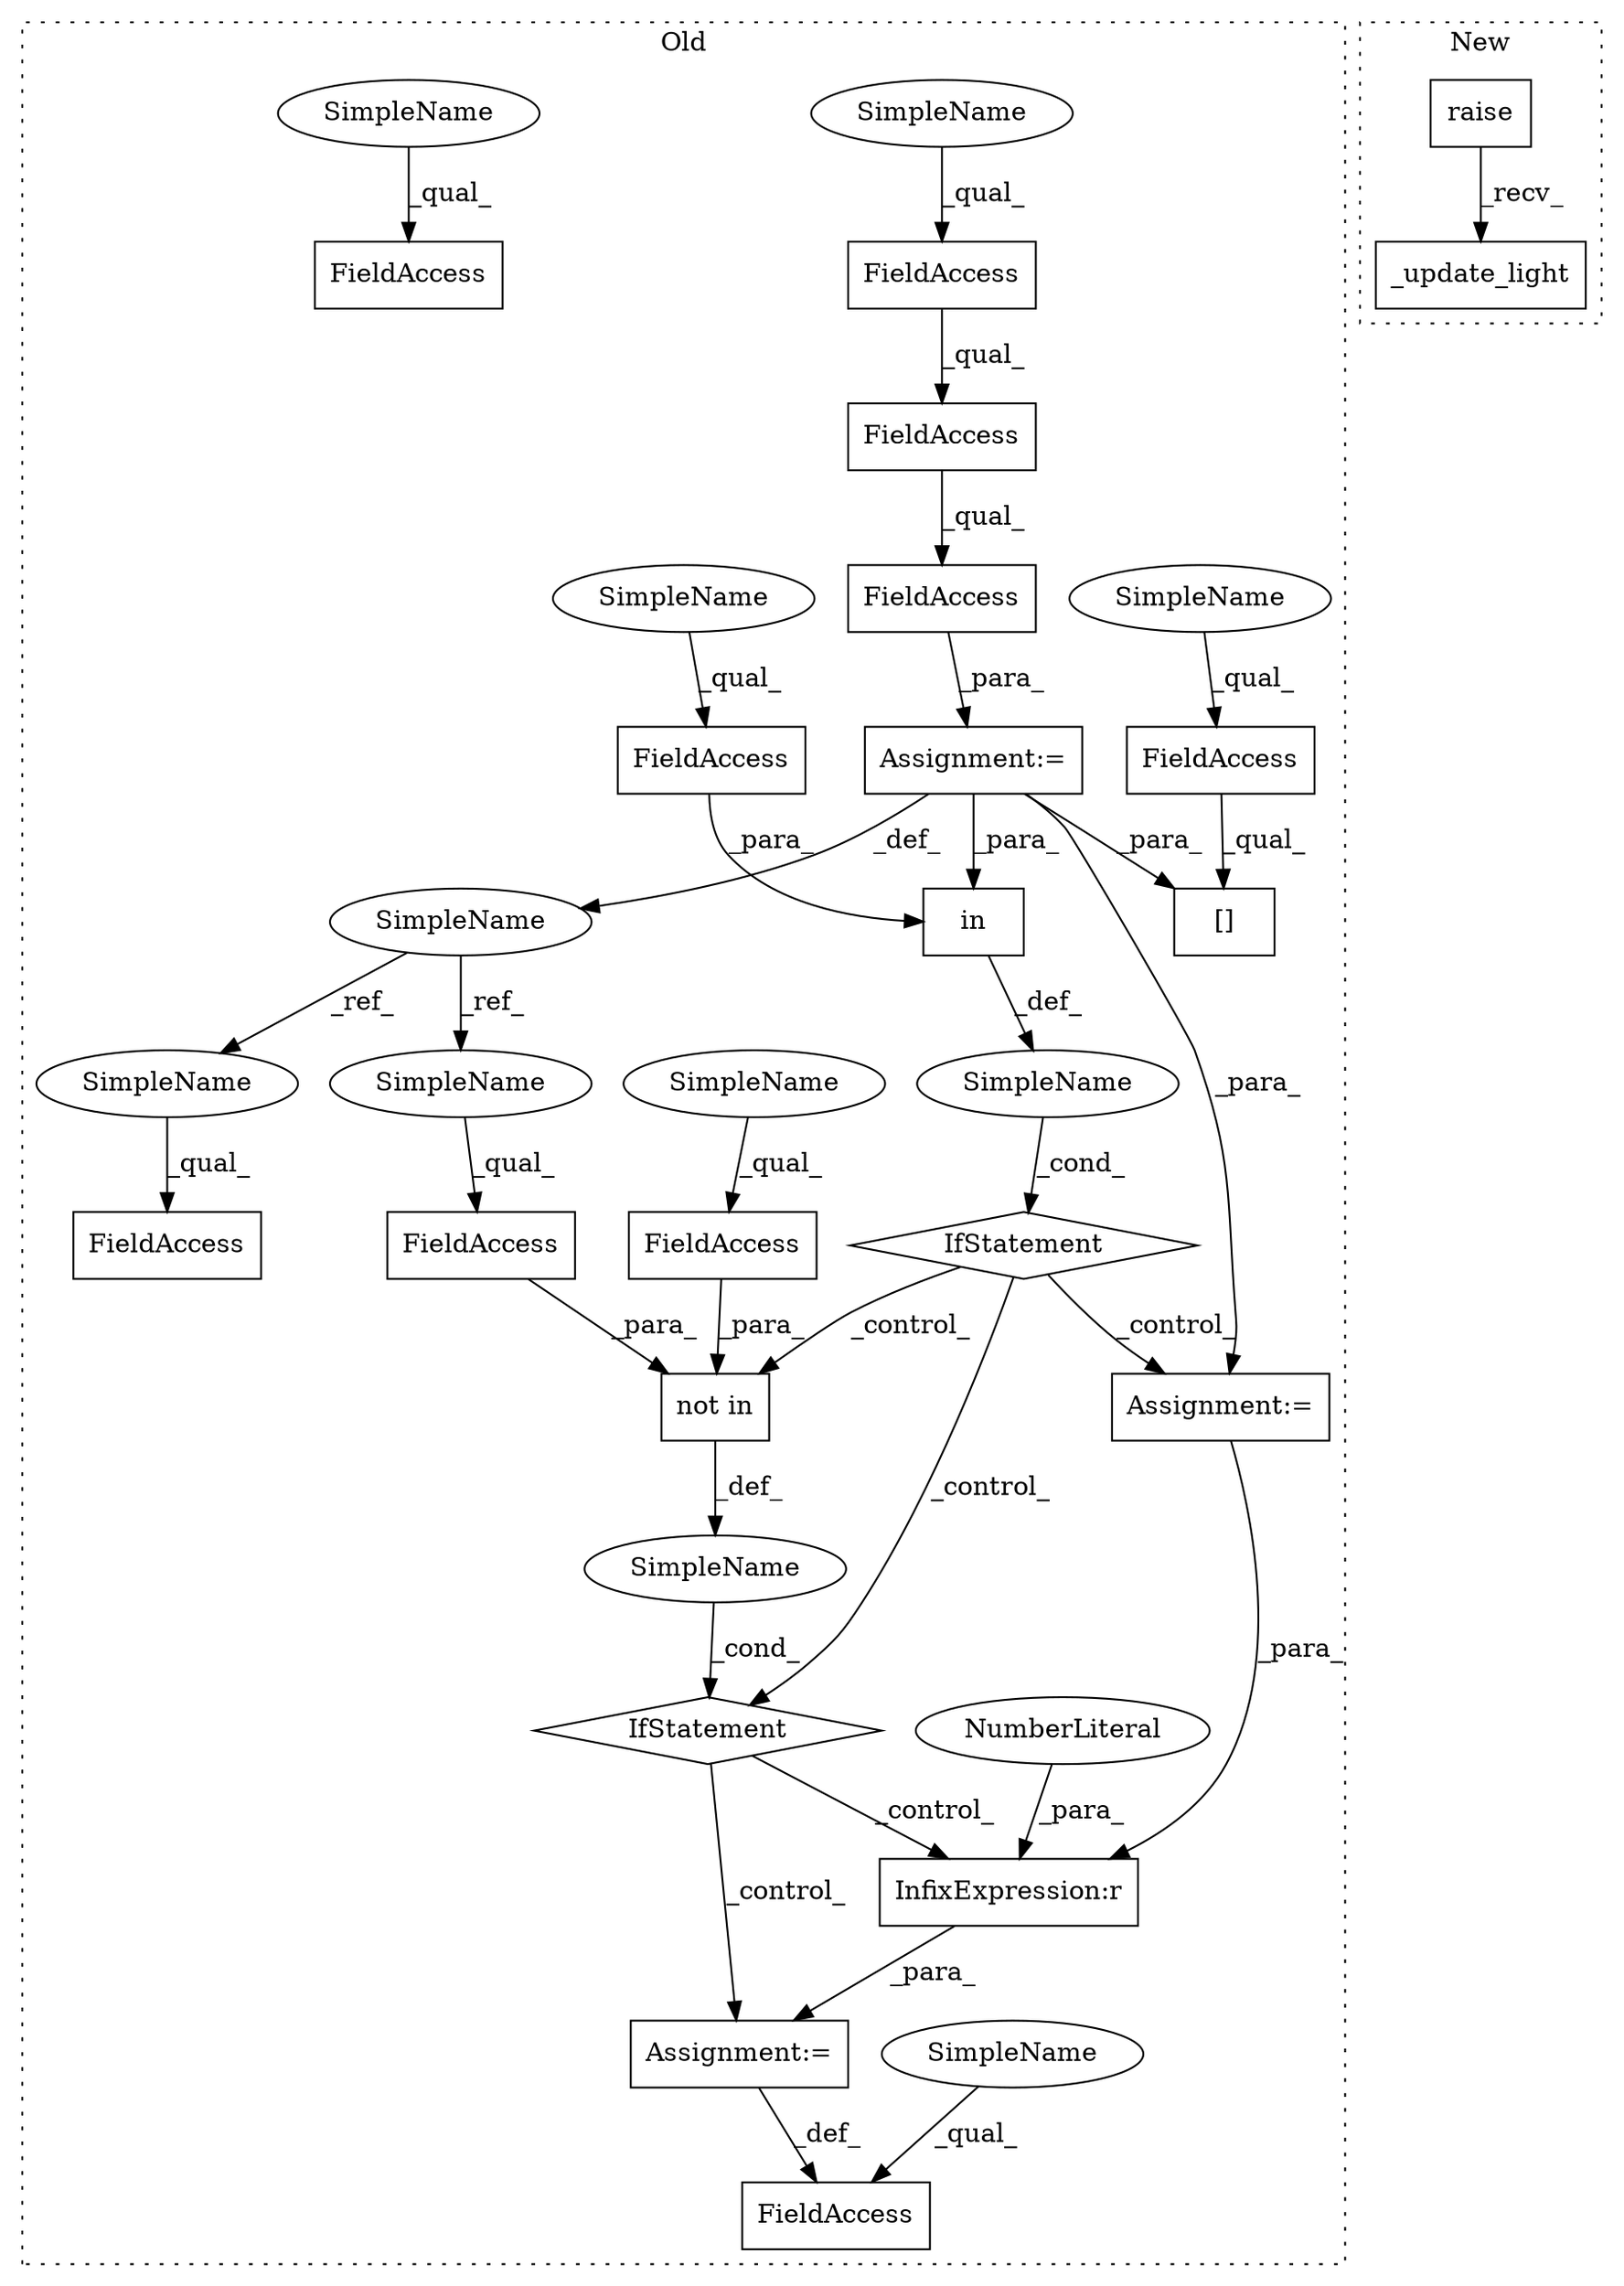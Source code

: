 digraph G {
subgraph cluster0 {
1 [label="IfStatement" a="25" s="8683,8778" l="4,2" shape="diamond"];
3 [label="SimpleName" a="42" s="" l="" shape="ellipse"];
4 [label="InfixExpression:r" a="27" s="8817" l="3" shape="box"];
5 [label="NumberLiteral" a="34" s="8820" l="1" shape="ellipse"];
6 [label="in" a="105" s="8562" l="29" shape="box"];
7 [label="SimpleName" a="42" s="" l="" shape="ellipse"];
8 [label="not in" a="108" s="8694" l="35" shape="box"];
9 [label="FieldAccess" a="22" s="8717" l="12" shape="box"];
10 [label="FieldAccess" a="22" s="8790" l="11" shape="box"];
11 [label="FieldAccess" a="22" s="8694" l="15" shape="box"];
12 [label="SimpleName" a="42" s="8474" l="7" shape="ellipse"];
13 [label="FieldAccess" a="22" s="8741" l="16" shape="box"];
14 [label="FieldAccess" a="22" s="8579" l="12" shape="box"];
15 [label="FieldAccess" a="22" s="8608" l="12" shape="box"];
16 [label="[]" a="2" s="8608,8634" l="13,1" shape="box"];
17 [label="FieldAccess" a="22" s="8482" l="12" shape="box"];
18 [label="FieldAccess" a="22" s="8482" l="18" shape="box"];
19 [label="FieldAccess" a="22" s="8765" l="12" shape="box"];
20 [label="FieldAccess" a="22" s="8482" l="25" shape="box"];
22 [label="IfStatement" a="25" s="8513,8592" l="4,2" shape="diamond"];
23 [label="Assignment:=" a="7" s="8801" l="1" shape="box"];
24 [label="Assignment:=" a="7" s="8652" l="1" shape="box"];
25 [label="Assignment:=" a="7" s="8481" l="1" shape="box"];
26 [label="SimpleName" a="42" s="8790" l="4" shape="ellipse"];
27 [label="SimpleName" a="42" s="8579" l="4" shape="ellipse"];
28 [label="SimpleName" a="42" s="8608" l="4" shape="ellipse"];
29 [label="SimpleName" a="42" s="8717" l="4" shape="ellipse"];
30 [label="SimpleName" a="42" s="8482" l="4" shape="ellipse"];
31 [label="SimpleName" a="42" s="8765" l="4" shape="ellipse"];
32 [label="SimpleName" a="42" s="8694" l="7" shape="ellipse"];
33 [label="SimpleName" a="42" s="8741" l="7" shape="ellipse"];
label = "Old";
style="dotted";
}
subgraph cluster1 {
2 [label="_update_light" a="32" s="10481" l="15" shape="box"];
21 [label="raise" a="32" s="10473" l="7" shape="box"];
label = "New";
style="dotted";
}
1 -> 23 [label="_control_"];
1 -> 4 [label="_control_"];
3 -> 1 [label="_cond_"];
4 -> 23 [label="_para_"];
5 -> 4 [label="_para_"];
6 -> 7 [label="_def_"];
7 -> 22 [label="_cond_"];
8 -> 3 [label="_def_"];
9 -> 8 [label="_para_"];
11 -> 8 [label="_para_"];
12 -> 32 [label="_ref_"];
12 -> 33 [label="_ref_"];
14 -> 6 [label="_para_"];
15 -> 16 [label="_qual_"];
17 -> 18 [label="_qual_"];
18 -> 20 [label="_qual_"];
20 -> 25 [label="_para_"];
21 -> 2 [label="_recv_"];
22 -> 24 [label="_control_"];
22 -> 1 [label="_control_"];
22 -> 8 [label="_control_"];
23 -> 10 [label="_def_"];
24 -> 4 [label="_para_"];
25 -> 12 [label="_def_"];
25 -> 16 [label="_para_"];
25 -> 6 [label="_para_"];
25 -> 24 [label="_para_"];
26 -> 10 [label="_qual_"];
27 -> 14 [label="_qual_"];
28 -> 15 [label="_qual_"];
29 -> 9 [label="_qual_"];
30 -> 17 [label="_qual_"];
31 -> 19 [label="_qual_"];
32 -> 11 [label="_qual_"];
33 -> 13 [label="_qual_"];
}